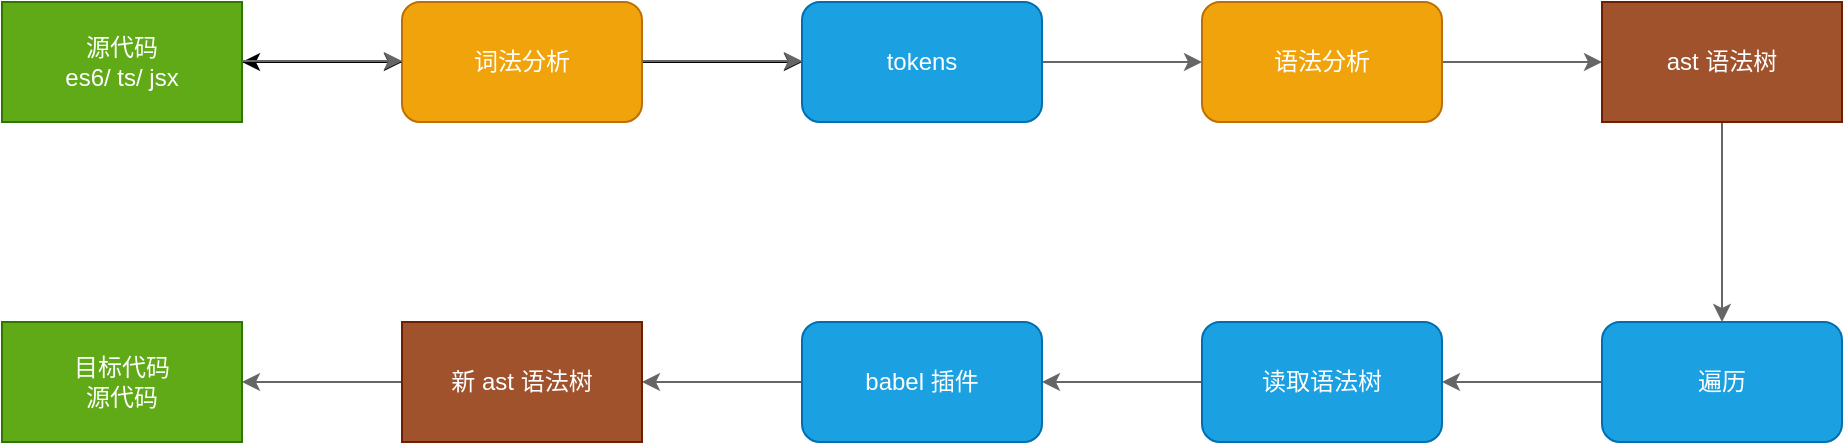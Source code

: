 <mxfile version="13.10.0" type="embed">
    <diagram id="Iaz29E_D4AV9rdbb_V69" name="第 1 页">
        <mxGraphModel dx="1114" dy="720" grid="1" gridSize="11" guides="1" tooltips="1" connect="1" arrows="1" fold="1" page="1" pageScale="1" pageWidth="3300" pageHeight="4681" background="#ffffff" math="0" shadow="0">
            <root>
                <mxCell id="0"/>
                <mxCell id="1" parent="0"/>
                <mxCell id="11" value="" style="edgeStyle=orthogonalEdgeStyle;rounded=0;orthogonalLoop=1;jettySize=auto;html=1;" parent="1" source="2" target="10" edge="1">
                    <mxGeometry relative="1" as="geometry"/>
                </mxCell>
                <mxCell id="31" value="" style="edgeStyle=orthogonalEdgeStyle;rounded=0;orthogonalLoop=1;jettySize=auto;html=1;" edge="1" parent="1" source="2" target="3">
                    <mxGeometry relative="1" as="geometry"/>
                </mxCell>
                <mxCell id="2" value="词法分析" style="rounded=1;whiteSpace=wrap;html=1;fillColor=#f0a30a;strokeColor=#BD7000;fontColor=#ffffff;" parent="1" vertex="1">
                    <mxGeometry x="340" y="140" width="120" height="60" as="geometry"/>
                </mxCell>
                <mxCell id="5" value="" style="edgeStyle=orthogonalEdgeStyle;rounded=0;orthogonalLoop=1;jettySize=auto;html=1;" parent="1" source="3" target="2" edge="1">
                    <mxGeometry relative="1" as="geometry"/>
                </mxCell>
                <mxCell id="3" value="&lt;span style=&quot;color: rgb(255 , 255 , 255)&quot;&gt;源代码&lt;/span&gt;&lt;br style=&quot;color: rgb(255 , 255 , 255)&quot;&gt;&lt;span style=&quot;color: rgb(255 , 255 , 255)&quot;&gt;es6/ ts/ jsx&lt;/span&gt;" style="rounded=0;whiteSpace=wrap;html=1;fillColor=#60a917;strokeColor=#2D7600;fontColor=#ffffff;" parent="1" vertex="1">
                    <mxGeometry x="140" y="140" width="120" height="60" as="geometry"/>
                </mxCell>
                <mxCell id="13" value="" style="edgeStyle=orthogonalEdgeStyle;rounded=0;orthogonalLoop=1;jettySize=auto;html=1;fillColor=#f5f5f5;strokeColor=#666666;" parent="1" source="10" target="12" edge="1">
                    <mxGeometry relative="1" as="geometry"/>
                </mxCell>
                <mxCell id="10" value="tokens" style="whiteSpace=wrap;html=1;rounded=1;fontColor=#ffffff;strokeColor=#006EAF;fillColor=#1ba1e2;" parent="1" vertex="1">
                    <mxGeometry x="540" y="140" width="120" height="60" as="geometry"/>
                </mxCell>
                <mxCell id="15" value="" style="edgeStyle=orthogonalEdgeStyle;rounded=0;orthogonalLoop=1;jettySize=auto;html=1;fillColor=#f5f5f5;strokeColor=#666666;" parent="1" source="12" edge="1">
                    <mxGeometry relative="1" as="geometry">
                        <mxPoint x="940" y="170" as="targetPoint"/>
                    </mxGeometry>
                </mxCell>
                <mxCell id="12" value="语法分析" style="whiteSpace=wrap;html=1;rounded=1;fontColor=#ffffff;strokeColor=#BD7000;fillColor=#f0a30a;" parent="1" vertex="1">
                    <mxGeometry x="740" y="140" width="120" height="60" as="geometry"/>
                </mxCell>
                <mxCell id="17" value="" style="edgeStyle=orthogonalEdgeStyle;rounded=0;orthogonalLoop=1;jettySize=auto;html=1;exitX=0.5;exitY=1;exitDx=0;exitDy=0;fillColor=#f5f5f5;strokeColor=#666666;" parent="1" source="29" target="16" edge="1">
                    <mxGeometry relative="1" as="geometry">
                        <mxPoint x="1000" y="210" as="sourcePoint"/>
                    </mxGeometry>
                </mxCell>
                <mxCell id="19" value="" style="edgeStyle=orthogonalEdgeStyle;rounded=0;orthogonalLoop=1;jettySize=auto;html=1;fillColor=#f5f5f5;strokeColor=#666666;" parent="1" source="16" target="18" edge="1">
                    <mxGeometry relative="1" as="geometry"/>
                </mxCell>
                <mxCell id="16" value="遍历" style="whiteSpace=wrap;html=1;rounded=1;fontColor=#ffffff;strokeColor=#006EAF;fillColor=#1ba1e2;" parent="1" vertex="1">
                    <mxGeometry x="940" y="300" width="120" height="60" as="geometry"/>
                </mxCell>
                <mxCell id="21" value="" style="edgeStyle=orthogonalEdgeStyle;rounded=0;orthogonalLoop=1;jettySize=auto;html=1;fillColor=#f5f5f5;strokeColor=#666666;" parent="1" source="18" target="20" edge="1">
                    <mxGeometry relative="1" as="geometry"/>
                </mxCell>
                <mxCell id="18" value="读取语法树" style="whiteSpace=wrap;html=1;rounded=1;fontColor=#ffffff;strokeColor=#006EAF;fillColor=#1ba1e2;" parent="1" vertex="1">
                    <mxGeometry x="740" y="300" width="120" height="60" as="geometry"/>
                </mxCell>
                <mxCell id="23" value="" style="edgeStyle=orthogonalEdgeStyle;rounded=0;orthogonalLoop=1;jettySize=auto;html=1;fillColor=#f5f5f5;strokeColor=#666666;" parent="1" source="20" edge="1">
                    <mxGeometry relative="1" as="geometry">
                        <mxPoint x="460.0" y="330" as="targetPoint"/>
                    </mxGeometry>
                </mxCell>
                <mxCell id="20" value="babel 插件" style="whiteSpace=wrap;html=1;rounded=1;fontColor=#ffffff;strokeColor=#006EAF;fillColor=#1ba1e2;" parent="1" vertex="1">
                    <mxGeometry x="540" y="300" width="120" height="60" as="geometry"/>
                </mxCell>
                <mxCell id="27" value="" style="edgeStyle=orthogonalEdgeStyle;rounded=0;orthogonalLoop=1;jettySize=auto;html=1;fillColor=#f5f5f5;strokeColor=#666666;" parent="1" edge="1">
                    <mxGeometry relative="1" as="geometry">
                        <mxPoint x="340" y="330" as="sourcePoint"/>
                        <mxPoint x="260.0" y="330" as="targetPoint"/>
                    </mxGeometry>
                </mxCell>
                <mxCell id="28" value="目标代码&lt;br&gt;源代码" style="rounded=0;whiteSpace=wrap;html=1;fillColor=#60a917;strokeColor=#2D7600;fontColor=#ffffff;" parent="1" vertex="1">
                    <mxGeometry x="140" y="300" width="120" height="60" as="geometry"/>
                </mxCell>
                <mxCell id="29" value="&lt;span style=&quot;color: rgb(255 , 255 , 255)&quot;&gt;ast 语法树&lt;/span&gt;" style="rounded=0;whiteSpace=wrap;html=1;fillColor=#a0522d;strokeColor=#6D1F00;fontColor=#ffffff;" parent="1" vertex="1">
                    <mxGeometry x="940" y="140" width="120" height="60" as="geometry"/>
                </mxCell>
                <mxCell id="30" value="&lt;span style=&quot;color: rgb(255 , 255 , 255)&quot;&gt;新 ast 语法树&lt;/span&gt;" style="rounded=0;whiteSpace=wrap;html=1;fillColor=#a0522d;strokeColor=#6D1F00;fontColor=#ffffff;" parent="1" vertex="1">
                    <mxGeometry x="340" y="300" width="120" height="60" as="geometry"/>
                </mxCell>
                <mxCell id="33" value="" style="edgeStyle=orthogonalEdgeStyle;rounded=0;orthogonalLoop=1;jettySize=auto;html=1;fillColor=#f5f5f5;strokeColor=#666666;" edge="1" parent="1">
                    <mxGeometry relative="1" as="geometry">
                        <mxPoint x="260" y="169.5" as="sourcePoint"/>
                        <mxPoint x="340" y="169.5" as="targetPoint"/>
                    </mxGeometry>
                </mxCell>
                <mxCell id="34" value="" style="edgeStyle=orthogonalEdgeStyle;rounded=0;orthogonalLoop=1;jettySize=auto;html=1;fillColor=#f5f5f5;strokeColor=#666666;" edge="1" parent="1">
                    <mxGeometry relative="1" as="geometry">
                        <mxPoint x="460" y="169.5" as="sourcePoint"/>
                        <mxPoint x="540" y="169.5" as="targetPoint"/>
                    </mxGeometry>
                </mxCell>
            </root>
        </mxGraphModel>
    </diagram>
</mxfile>